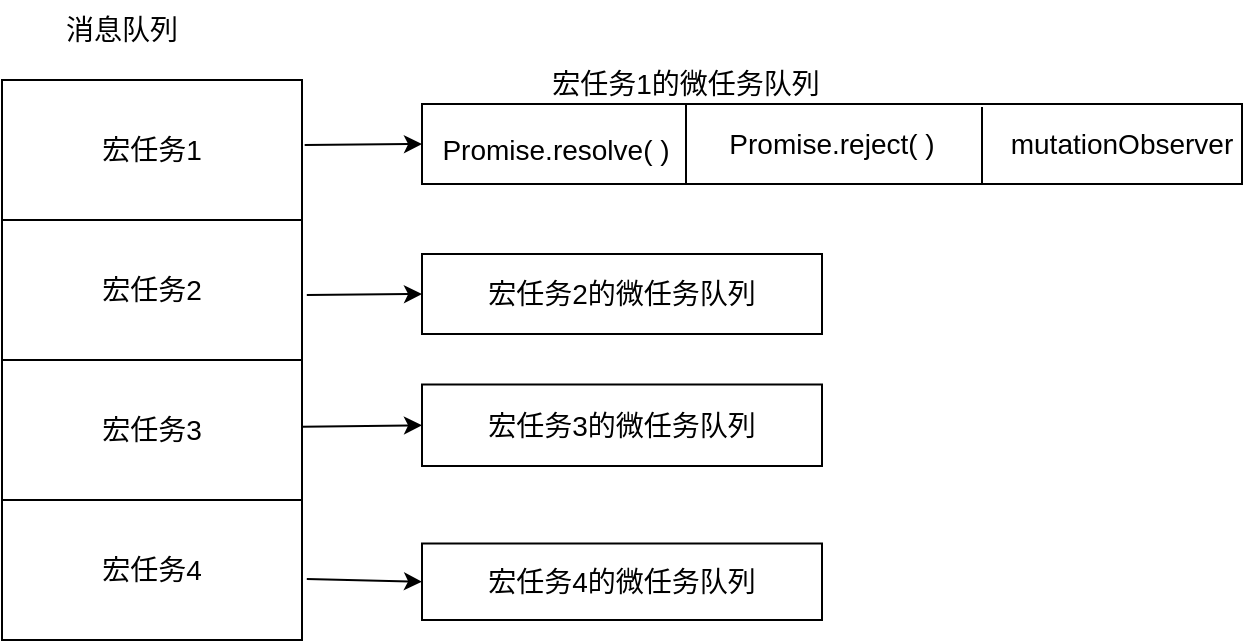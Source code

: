 <mxfile>
    <diagram id="vFIcxwIsV7UqPX89xK3W" name="第 1 页">
        <mxGraphModel dx="760" dy="374" grid="1" gridSize="10" guides="1" tooltips="1" connect="1" arrows="1" fold="1" page="1" pageScale="1" pageWidth="827" pageHeight="1169" math="0" shadow="0">
            <root>
                <mxCell id="0"/>
                <mxCell id="1" parent="0"/>
                <mxCell id="4" value="" style="rounded=0;whiteSpace=wrap;html=1;fontSize=14;" vertex="1" parent="1">
                    <mxGeometry x="150" y="90" width="150" height="280" as="geometry"/>
                </mxCell>
                <mxCell id="5" value="" style="endArrow=none;html=1;exitX=0;exitY=0.25;exitDx=0;exitDy=0;entryX=1;entryY=0.25;entryDx=0;entryDy=0;fontSize=14;" edge="1" parent="1" source="4" target="4">
                    <mxGeometry width="50" height="50" relative="1" as="geometry">
                        <mxPoint x="310" y="270" as="sourcePoint"/>
                        <mxPoint x="360" y="220" as="targetPoint"/>
                    </mxGeometry>
                </mxCell>
                <mxCell id="6" value="" style="endArrow=none;html=1;entryX=1;entryY=0.5;entryDx=0;entryDy=0;exitX=0;exitY=0.5;exitDx=0;exitDy=0;fontSize=14;" edge="1" parent="1" source="4" target="4">
                    <mxGeometry width="50" height="50" relative="1" as="geometry">
                        <mxPoint x="150" y="260" as="sourcePoint"/>
                        <mxPoint x="200" y="210" as="targetPoint"/>
                    </mxGeometry>
                </mxCell>
                <mxCell id="7" value="" style="endArrow=none;html=1;entryX=1;entryY=0.75;entryDx=0;entryDy=0;exitX=0;exitY=0.75;exitDx=0;exitDy=0;fontSize=14;" edge="1" parent="1" source="4" target="4">
                    <mxGeometry width="50" height="50" relative="1" as="geometry">
                        <mxPoint x="150" y="310" as="sourcePoint"/>
                        <mxPoint x="300" y="310" as="targetPoint"/>
                    </mxGeometry>
                </mxCell>
                <mxCell id="8" value="宏任务1" style="text;html=1;strokeColor=none;fillColor=none;align=center;verticalAlign=middle;whiteSpace=wrap;rounded=0;fontSize=14;" vertex="1" parent="1">
                    <mxGeometry x="195" y="110" width="60" height="30" as="geometry"/>
                </mxCell>
                <mxCell id="9" value="宏任务2" style="text;html=1;strokeColor=none;fillColor=none;align=center;verticalAlign=middle;whiteSpace=wrap;rounded=0;fontSize=14;" vertex="1" parent="1">
                    <mxGeometry x="195" y="180" width="60" height="30" as="geometry"/>
                </mxCell>
                <mxCell id="10" value="宏任务3" style="text;html=1;strokeColor=none;fillColor=none;align=center;verticalAlign=middle;whiteSpace=wrap;rounded=0;fontSize=14;" vertex="1" parent="1">
                    <mxGeometry x="195" y="250" width="60" height="30" as="geometry"/>
                </mxCell>
                <mxCell id="11" value="宏任务4" style="text;html=1;strokeColor=none;fillColor=none;align=center;verticalAlign=middle;whiteSpace=wrap;rounded=0;fontSize=14;" vertex="1" parent="1">
                    <mxGeometry x="195" y="320" width="60" height="30" as="geometry"/>
                </mxCell>
                <mxCell id="12" value="" style="rounded=0;whiteSpace=wrap;html=1;fontSize=14;" vertex="1" parent="1">
                    <mxGeometry x="360" y="102" width="410" height="40" as="geometry"/>
                </mxCell>
                <mxCell id="13" value="消息队列" style="text;html=1;strokeColor=none;fillColor=none;align=center;verticalAlign=middle;whiteSpace=wrap;rounded=0;fontSize=14;" vertex="1" parent="1">
                    <mxGeometry x="180" y="50" width="60" height="30" as="geometry"/>
                </mxCell>
                <mxCell id="14" value="宏任务1的微任务队列" style="text;html=1;strokeColor=none;fillColor=none;align=center;verticalAlign=middle;whiteSpace=wrap;rounded=0;fontSize=14;" vertex="1" parent="1">
                    <mxGeometry x="414" y="77" width="156" height="30" as="geometry"/>
                </mxCell>
                <mxCell id="15" value="Promise.resolve( )" style="text;html=1;strokeColor=none;fillColor=none;align=center;verticalAlign=middle;whiteSpace=wrap;rounded=0;fontSize=14;" vertex="1" parent="1">
                    <mxGeometry x="364" y="110" width="126" height="30" as="geometry"/>
                </mxCell>
                <mxCell id="17" value="Promise.reject( )" style="text;html=1;strokeColor=none;fillColor=none;align=center;verticalAlign=middle;whiteSpace=wrap;rounded=0;fontSize=14;" vertex="1" parent="1">
                    <mxGeometry x="510" y="104.5" width="110" height="35" as="geometry"/>
                </mxCell>
                <mxCell id="19" value="" style="endArrow=none;html=1;entryX=0.75;entryY=1;entryDx=0;entryDy=0;fontSize=14;" edge="1" parent="1">
                    <mxGeometry width="50" height="50" relative="1" as="geometry">
                        <mxPoint x="640" y="142" as="sourcePoint"/>
                        <mxPoint x="640" y="103.5" as="targetPoint"/>
                    </mxGeometry>
                </mxCell>
                <mxCell id="20" value="mutationObserver" style="text;html=1;strokeColor=none;fillColor=none;align=center;verticalAlign=middle;whiteSpace=wrap;rounded=0;fontSize=14;" vertex="1" parent="1">
                    <mxGeometry x="680" y="107" width="60" height="30" as="geometry"/>
                </mxCell>
                <mxCell id="43" value="" style="rounded=0;whiteSpace=wrap;html=1;fontSize=14;" vertex="1" parent="1">
                    <mxGeometry x="360" y="177" width="200" height="40" as="geometry"/>
                </mxCell>
                <mxCell id="44" value="宏任务2的微任务队列" style="text;html=1;strokeColor=none;fillColor=none;align=center;verticalAlign=middle;whiteSpace=wrap;rounded=0;fontSize=14;" vertex="1" parent="1">
                    <mxGeometry x="382" y="182" width="156" height="30" as="geometry"/>
                </mxCell>
                <mxCell id="50" value="" style="rounded=0;whiteSpace=wrap;html=1;fontSize=14;" vertex="1" parent="1">
                    <mxGeometry x="360" y="242.25" width="200" height="40.75" as="geometry"/>
                </mxCell>
                <mxCell id="51" value="宏任务3的微任务队列" style="text;html=1;strokeColor=none;fillColor=none;align=center;verticalAlign=middle;whiteSpace=wrap;rounded=0;fontSize=14;" vertex="1" parent="1">
                    <mxGeometry x="382" y="247.63" width="156" height="30" as="geometry"/>
                </mxCell>
                <mxCell id="57" value="" style="rounded=0;whiteSpace=wrap;html=1;fontSize=14;" vertex="1" parent="1">
                    <mxGeometry x="360" y="321.75" width="200" height="38.25" as="geometry"/>
                </mxCell>
                <mxCell id="58" value="宏任务4的微任务队列" style="text;html=1;strokeColor=none;fillColor=none;align=center;verticalAlign=middle;whiteSpace=wrap;rounded=0;fontSize=14;" vertex="1" parent="1">
                    <mxGeometry x="382" y="325.88" width="156" height="30" as="geometry"/>
                </mxCell>
                <mxCell id="65" value="" style="endArrow=none;html=1;exitX=0.322;exitY=1;exitDx=0;exitDy=0;exitPerimeter=0;fontSize=14;" edge="1" parent="1" source="12">
                    <mxGeometry width="50" height="50" relative="1" as="geometry">
                        <mxPoint x="460" y="152" as="sourcePoint"/>
                        <mxPoint x="492" y="102" as="targetPoint"/>
                    </mxGeometry>
                </mxCell>
                <mxCell id="66" value="" style="endArrow=classic;html=1;entryX=0;entryY=0.5;entryDx=0;entryDy=0;exitX=1.016;exitY=0.384;exitDx=0;exitDy=0;exitPerimeter=0;fontSize=14;" edge="1" parent="1" source="4" target="43">
                    <mxGeometry relative="1" as="geometry">
                        <mxPoint x="500" y="180" as="sourcePoint"/>
                        <mxPoint x="600" y="180" as="targetPoint"/>
                    </mxGeometry>
                </mxCell>
                <mxCell id="68" value="" style="endArrow=classic;html=1;exitX=1.009;exitY=0.116;exitDx=0;exitDy=0;exitPerimeter=0;entryX=0;entryY=0.5;entryDx=0;entryDy=0;fontSize=14;" edge="1" parent="1" source="4" target="12">
                    <mxGeometry width="50" height="50" relative="1" as="geometry">
                        <mxPoint x="530" y="210" as="sourcePoint"/>
                        <mxPoint x="580" y="160" as="targetPoint"/>
                    </mxGeometry>
                </mxCell>
                <mxCell id="69" value="" style="endArrow=classic;html=1;entryX=0;entryY=0.5;entryDx=0;entryDy=0;exitX=0.999;exitY=0.619;exitDx=0;exitDy=0;exitPerimeter=0;fontSize=14;" edge="1" parent="1" source="4" target="50">
                    <mxGeometry width="50" height="50" relative="1" as="geometry">
                        <mxPoint x="300" y="280" as="sourcePoint"/>
                        <mxPoint x="350" y="230" as="targetPoint"/>
                    </mxGeometry>
                </mxCell>
                <mxCell id="70" value="" style="endArrow=classic;html=1;exitX=1.016;exitY=0.891;exitDx=0;exitDy=0;exitPerimeter=0;entryX=0;entryY=0.5;entryDx=0;entryDy=0;fontSize=14;" edge="1" parent="1" source="4" target="57">
                    <mxGeometry width="50" height="50" relative="1" as="geometry">
                        <mxPoint x="310" y="380" as="sourcePoint"/>
                        <mxPoint x="360" y="330" as="targetPoint"/>
                    </mxGeometry>
                </mxCell>
            </root>
        </mxGraphModel>
    </diagram>
</mxfile>